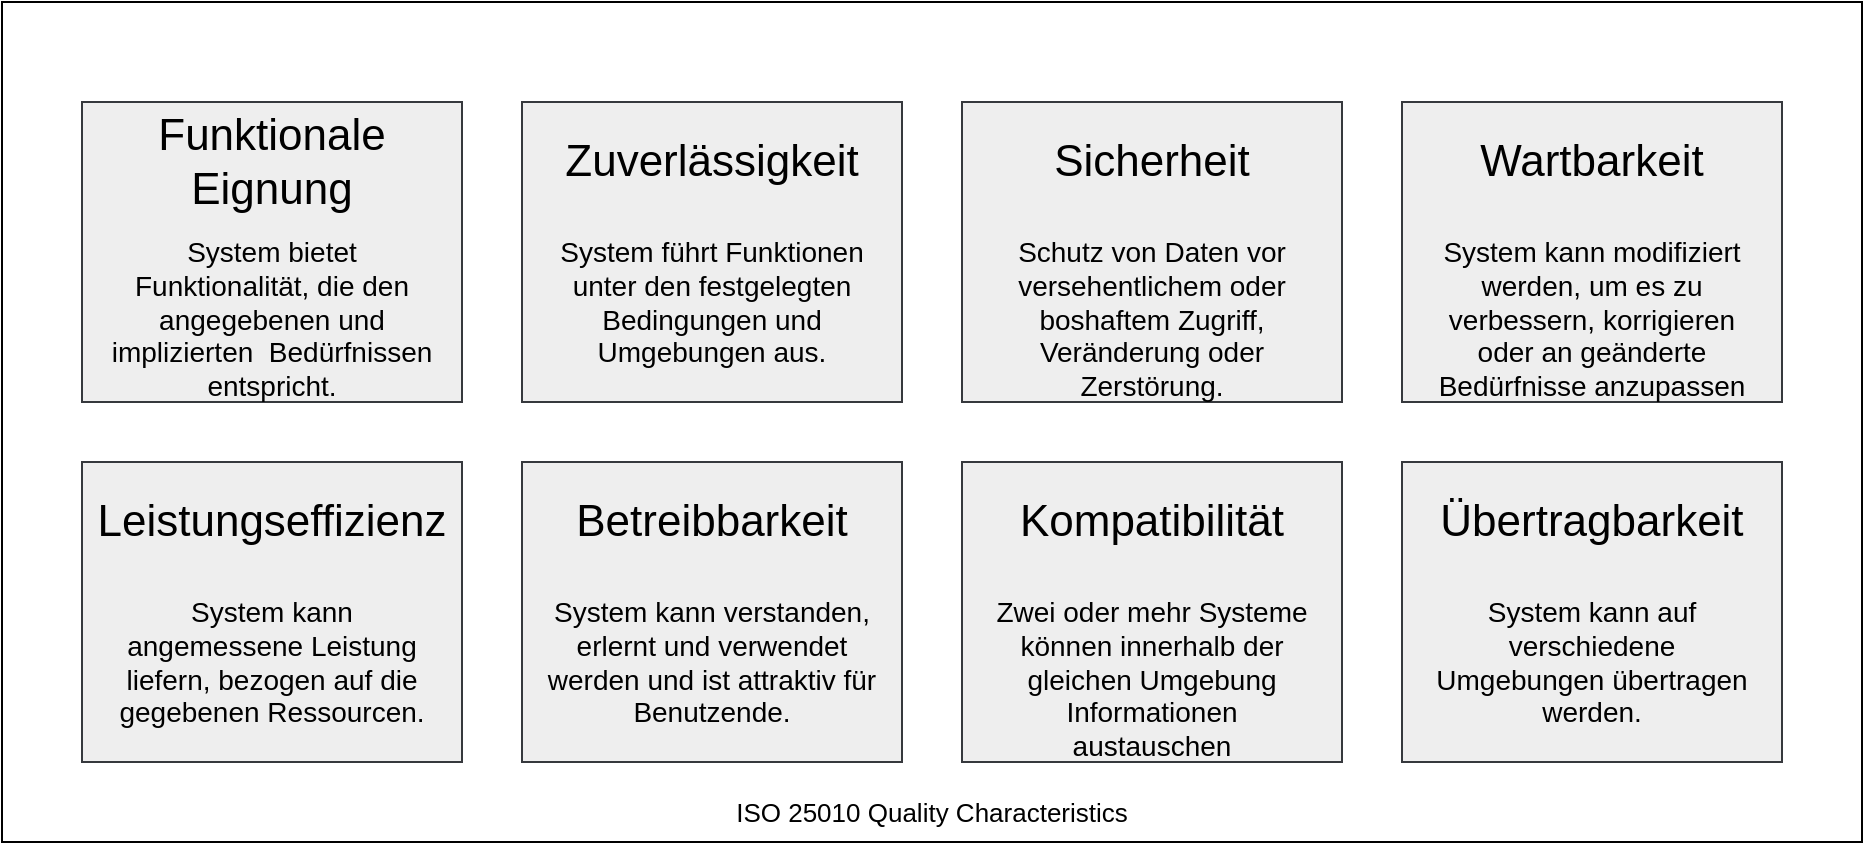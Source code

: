 <mxfile version="15.4.0" type="device"><diagram id="LPTNytQwqBWC_GfA1Eqr" name="Seite-1"><mxGraphModel dx="1172" dy="1477" grid="1" gridSize="10" guides="1" tooltips="1" connect="1" arrows="1" fold="1" page="1" pageScale="1" pageWidth="827" pageHeight="1169" math="0" shadow="0"><root><mxCell id="0"/><mxCell id="1" parent="0"/><mxCell id="COrBsPVt2Gj5M0W4pyZX-1" value="" style="rounded=0;whiteSpace=wrap;html=1;" vertex="1" parent="1"><mxGeometry y="-10" width="930" height="420" as="geometry"/></mxCell><mxCell id="COrBsPVt2Gj5M0W4pyZX-2" value="ISO 25010 Quality Characteristics" style="text;html=1;strokeColor=none;fillColor=none;align=center;verticalAlign=middle;whiteSpace=wrap;rounded=0;fontSize=13;" vertex="1" parent="1"><mxGeometry y="380" width="930" height="30" as="geometry"/></mxCell><mxCell id="uxBCPcs21ElFdmA4Ev5j-4" value="" style="rounded=0;whiteSpace=wrap;html=1;fontSize=14;fillColor=#eeeeee;strokeColor=#36393d;" parent="1" vertex="1"><mxGeometry x="40" y="40" width="190" height="150" as="geometry"/></mxCell><mxCell id="uxBCPcs21ElFdmA4Ev5j-2" value="Funktionale Eignung" style="text;html=1;strokeColor=none;fillColor=none;align=center;verticalAlign=middle;whiteSpace=wrap;rounded=0;fontSize=22;" parent="1" vertex="1"><mxGeometry x="40" y="40" width="190" height="60" as="geometry"/></mxCell><mxCell id="uxBCPcs21ElFdmA4Ev5j-3" value="System bietet Funktionalität, die den angegebenen und implizierten&amp;nbsp; Bedürfnissen entspricht." style="text;html=1;strokeColor=none;fillColor=none;align=center;verticalAlign=top;whiteSpace=wrap;rounded=0;fontSize=14;" parent="1" vertex="1"><mxGeometry x="50" y="100" width="170" height="90" as="geometry"/></mxCell><mxCell id="uxBCPcs21ElFdmA4Ev5j-5" value="" style="rounded=0;whiteSpace=wrap;html=1;fontSize=14;fillColor=#eeeeee;strokeColor=#36393d;" parent="1" vertex="1"><mxGeometry x="260" y="40" width="190" height="150" as="geometry"/></mxCell><mxCell id="uxBCPcs21ElFdmA4Ev5j-6" value="Zuverlässigkeit" style="text;html=1;strokeColor=none;fillColor=none;align=center;verticalAlign=middle;whiteSpace=wrap;rounded=0;fontSize=22;" parent="1" vertex="1"><mxGeometry x="260" y="40" width="190" height="60" as="geometry"/></mxCell><mxCell id="uxBCPcs21ElFdmA4Ev5j-7" value="System führt Funktionen unter den festgelegten Bedingungen und Umgebungen aus." style="text;html=1;strokeColor=none;fillColor=none;align=center;verticalAlign=top;whiteSpace=wrap;rounded=0;fontSize=14;" parent="1" vertex="1"><mxGeometry x="270" y="100" width="170" height="90" as="geometry"/></mxCell><mxCell id="uxBCPcs21ElFdmA4Ev5j-8" value="" style="rounded=0;whiteSpace=wrap;html=1;fontSize=14;fillColor=#eeeeee;strokeColor=#36393d;" parent="1" vertex="1"><mxGeometry x="480" y="40" width="190" height="150" as="geometry"/></mxCell><mxCell id="uxBCPcs21ElFdmA4Ev5j-9" value="Sicherheit" style="text;html=1;strokeColor=none;fillColor=none;align=center;verticalAlign=middle;whiteSpace=wrap;rounded=0;fontSize=22;" parent="1" vertex="1"><mxGeometry x="480" y="40" width="190" height="60" as="geometry"/></mxCell><mxCell id="uxBCPcs21ElFdmA4Ev5j-10" value="Schutz von Daten vor versehentlichem oder boshaftem Zugriff, Veränderung oder Zerstörung." style="text;html=1;strokeColor=none;fillColor=none;align=center;verticalAlign=top;whiteSpace=wrap;rounded=0;fontSize=14;" parent="1" vertex="1"><mxGeometry x="490" y="100" width="170" height="90" as="geometry"/></mxCell><mxCell id="uxBCPcs21ElFdmA4Ev5j-11" value="" style="rounded=0;whiteSpace=wrap;html=1;fontSize=14;fillColor=#eeeeee;strokeColor=#36393d;" parent="1" vertex="1"><mxGeometry x="700" y="40" width="190" height="150" as="geometry"/></mxCell><mxCell id="uxBCPcs21ElFdmA4Ev5j-12" value="Wartbarkeit" style="text;html=1;strokeColor=none;fillColor=none;align=center;verticalAlign=middle;whiteSpace=wrap;rounded=0;fontSize=22;" parent="1" vertex="1"><mxGeometry x="700" y="40" width="190" height="60" as="geometry"/></mxCell><mxCell id="uxBCPcs21ElFdmA4Ev5j-13" value="System kann modifiziert werden, um es zu verbessern, korrigieren oder an geänderte Bedürfnisse anzupassen" style="text;html=1;strokeColor=none;fillColor=none;align=center;verticalAlign=top;whiteSpace=wrap;rounded=0;fontSize=14;" parent="1" vertex="1"><mxGeometry x="710" y="100" width="170" height="90" as="geometry"/></mxCell><mxCell id="uxBCPcs21ElFdmA4Ev5j-14" value="" style="rounded=0;whiteSpace=wrap;html=1;fontSize=14;fillColor=#eeeeee;strokeColor=#36393d;" parent="1" vertex="1"><mxGeometry x="40" y="220" width="190" height="150" as="geometry"/></mxCell><mxCell id="uxBCPcs21ElFdmA4Ev5j-15" value="Leistungseffizienz" style="text;html=1;strokeColor=none;fillColor=none;align=center;verticalAlign=middle;whiteSpace=wrap;rounded=0;fontSize=22;" parent="1" vertex="1"><mxGeometry x="40" y="220" width="190" height="60" as="geometry"/></mxCell><mxCell id="uxBCPcs21ElFdmA4Ev5j-16" value="System kann angemessene Leistung liefern, bezogen auf die gegebenen Ressourcen." style="text;html=1;strokeColor=none;fillColor=none;align=center;verticalAlign=top;whiteSpace=wrap;rounded=0;fontSize=14;" parent="1" vertex="1"><mxGeometry x="50" y="280" width="170" height="90" as="geometry"/></mxCell><mxCell id="uxBCPcs21ElFdmA4Ev5j-17" value="" style="rounded=0;whiteSpace=wrap;html=1;fontSize=14;fillColor=#eeeeee;strokeColor=#36393d;" parent="1" vertex="1"><mxGeometry x="260" y="220" width="190" height="150" as="geometry"/></mxCell><mxCell id="uxBCPcs21ElFdmA4Ev5j-18" value="Betreibbarkeit" style="text;html=1;strokeColor=none;fillColor=none;align=center;verticalAlign=middle;whiteSpace=wrap;rounded=0;fontSize=22;" parent="1" vertex="1"><mxGeometry x="260" y="220" width="190" height="60" as="geometry"/></mxCell><mxCell id="uxBCPcs21ElFdmA4Ev5j-19" value="System kann verstanden, erlernt und verwendet werden und ist attraktiv für Benutzende." style="text;html=1;strokeColor=none;fillColor=none;align=center;verticalAlign=top;whiteSpace=wrap;rounded=0;fontSize=14;" parent="1" vertex="1"><mxGeometry x="270" y="280" width="170" height="90" as="geometry"/></mxCell><mxCell id="uxBCPcs21ElFdmA4Ev5j-20" value="" style="rounded=0;whiteSpace=wrap;html=1;fontSize=14;fillColor=#eeeeee;strokeColor=#36393d;" parent="1" vertex="1"><mxGeometry x="480" y="220" width="190" height="150" as="geometry"/></mxCell><mxCell id="uxBCPcs21ElFdmA4Ev5j-21" value="Kompatibilität" style="text;html=1;strokeColor=none;fillColor=none;align=center;verticalAlign=middle;whiteSpace=wrap;rounded=0;fontSize=22;" parent="1" vertex="1"><mxGeometry x="480" y="220" width="190" height="60" as="geometry"/></mxCell><mxCell id="uxBCPcs21ElFdmA4Ev5j-22" value="Zwei oder mehr Systeme können innerhalb der gleichen Umgebung Informationen austauschen" style="text;html=1;strokeColor=none;fillColor=none;align=center;verticalAlign=top;whiteSpace=wrap;rounded=0;fontSize=14;" parent="1" vertex="1"><mxGeometry x="490" y="280" width="170" height="90" as="geometry"/></mxCell><mxCell id="uxBCPcs21ElFdmA4Ev5j-23" value="" style="rounded=0;whiteSpace=wrap;html=1;fontSize=14;fillColor=#eeeeee;strokeColor=#36393d;" parent="1" vertex="1"><mxGeometry x="700" y="220" width="190" height="150" as="geometry"/></mxCell><mxCell id="uxBCPcs21ElFdmA4Ev5j-24" value="Übertragbarkeit" style="text;html=1;strokeColor=none;fillColor=none;align=center;verticalAlign=middle;whiteSpace=wrap;rounded=0;fontSize=22;" parent="1" vertex="1"><mxGeometry x="700" y="220" width="190" height="60" as="geometry"/></mxCell><mxCell id="uxBCPcs21ElFdmA4Ev5j-25" value="System kann auf verschiedene Umgebungen übertragen werden." style="text;html=1;strokeColor=none;fillColor=none;align=center;verticalAlign=top;whiteSpace=wrap;rounded=0;fontSize=14;" parent="1" vertex="1"><mxGeometry x="710" y="280" width="170" height="90" as="geometry"/></mxCell></root></mxGraphModel></diagram></mxfile>